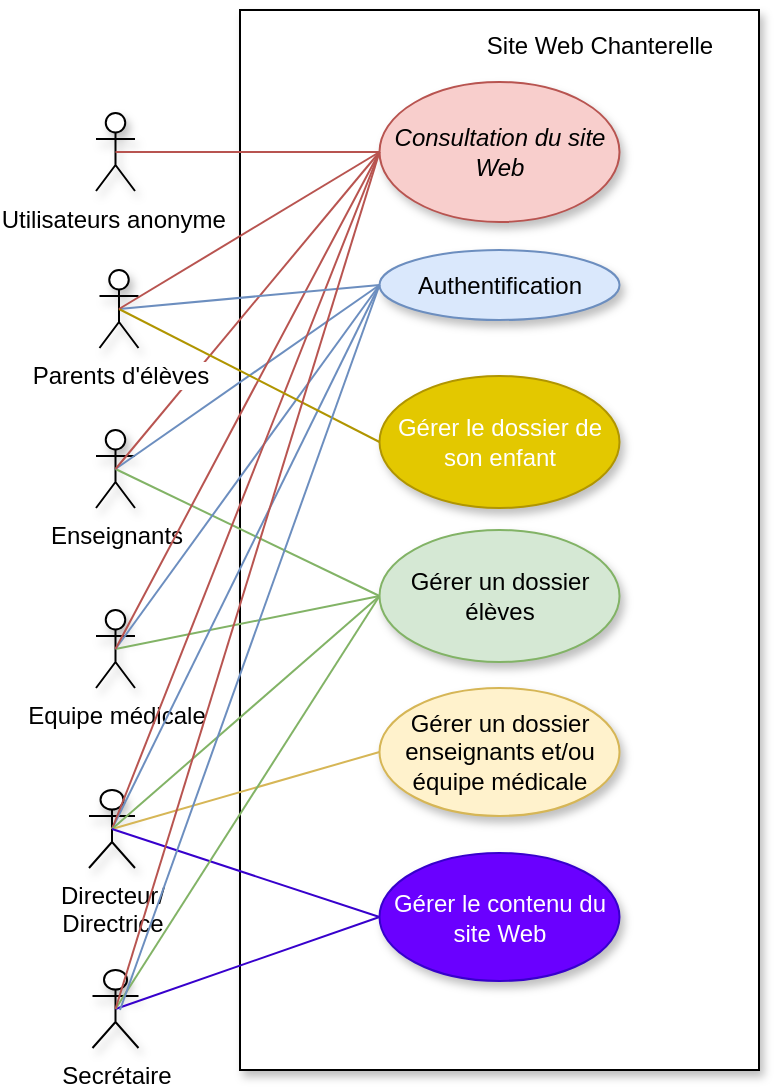 <mxfile version="14.6.13" type="device"><diagram id="maMsxPdhuK5_NCWWJfrH" name="Page-1"><mxGraphModel dx="1422" dy="-55" grid="1" gridSize="10" guides="1" tooltips="1" connect="1" arrows="1" fold="1" page="1" pageScale="1" pageWidth="1169" pageHeight="827" math="0" shadow="0"><root><mxCell id="0"/><mxCell id="1" parent="0"/><mxCell id="rABknibEi5iRRC5_cw0c-26" value="Enseignants" style="shape=umlActor;verticalLabelPosition=bottom;labelBackgroundColor=#ffffff;verticalAlign=top;html=1;outlineConnect=0;aspect=fixed;shadow=1;" parent="1" vertex="1"><mxGeometry x="418" y="1090" width="19.5" height="39" as="geometry"/></mxCell><mxCell id="rABknibEi5iRRC5_cw0c-27" value="" style="rounded=0;whiteSpace=wrap;html=1;fillColor=#ffffff;shadow=1;" parent="1" vertex="1"><mxGeometry x="490" y="880" width="259.5" height="530" as="geometry"/></mxCell><mxCell id="rABknibEi5iRRC5_cw0c-28" value="Site Web Chanterelle" style="text;html=1;strokeColor=none;fillColor=none;align=center;verticalAlign=middle;whiteSpace=wrap;rounded=0;shadow=1;" parent="1" vertex="1"><mxGeometry x="589.5" y="880" width="160" height="36" as="geometry"/></mxCell><mxCell id="rABknibEi5iRRC5_cw0c-29" value="Consultation du site Web" style="ellipse;whiteSpace=wrap;html=1;fillColor=#f8cecc;fontStyle=2;shadow=1;strokeColor=#b85450;" parent="1" vertex="1"><mxGeometry x="559.75" y="916" width="120" height="70" as="geometry"/></mxCell><mxCell id="rABknibEi5iRRC5_cw0c-33" value="Gérer un dossier élèves" style="ellipse;whiteSpace=wrap;html=1;fillColor=#d5e8d4;shadow=1;strokeColor=#82b366;" parent="1" vertex="1"><mxGeometry x="559.75" y="1140" width="120" height="66" as="geometry"/></mxCell><mxCell id="rABknibEi5iRRC5_cw0c-34" value="" style="endArrow=none;html=1;entryX=0.5;entryY=0.5;entryDx=0;entryDy=0;entryPerimeter=0;exitX=0;exitY=0.5;exitDx=0;exitDy=0;shadow=0;fillColor=#d5e8d4;strokeColor=#82b366;" parent="1" source="rABknibEi5iRRC5_cw0c-33" target="rABknibEi5iRRC5_cw0c-26" edge="1"><mxGeometry width="50" height="50" relative="1" as="geometry"><mxPoint x="238" y="1822" as="sourcePoint"/><mxPoint x="288" y="1772" as="targetPoint"/></mxGeometry></mxCell><mxCell id="rABknibEi5iRRC5_cw0c-35" value="Directeur/&lt;br&gt;Directrice" style="shape=umlActor;verticalLabelPosition=bottom;labelBackgroundColor=#ffffff;verticalAlign=top;html=1;outlineConnect=0;aspect=fixed;shadow=1;" parent="1" vertex="1"><mxGeometry x="414.5" y="1270" width="23" height="39" as="geometry"/></mxCell><mxCell id="rABknibEi5iRRC5_cw0c-36" value="Gérer un dossier enseignants et/ou &lt;br&gt;équipe médicale" style="ellipse;whiteSpace=wrap;html=1;shadow=1;fillColor=#fff2cc;strokeColor=#d6b656;" parent="1" vertex="1"><mxGeometry x="559.75" y="1219" width="120" height="64" as="geometry"/></mxCell><mxCell id="rABknibEi5iRRC5_cw0c-37" value="Authentification" style="ellipse;whiteSpace=wrap;html=1;fillColor=#dae8fc;shadow=1;strokeColor=#6c8ebf;" parent="1" vertex="1"><mxGeometry x="559.75" y="1000" width="120" height="35" as="geometry"/></mxCell><mxCell id="rABknibEi5iRRC5_cw0c-40" value="Utilisateurs anonyme&amp;nbsp;&lt;br&gt;" style="shape=umlActor;verticalLabelPosition=bottom;labelBackgroundColor=#ffffff;verticalAlign=top;html=1;outlineConnect=0;aspect=fixed;shadow=1;" parent="1" vertex="1"><mxGeometry x="418" y="931.5" width="19.5" height="39" as="geometry"/></mxCell><mxCell id="rABknibEi5iRRC5_cw0c-41" value="" style="endArrow=none;html=1;entryX=0.5;entryY=0.5;entryDx=0;entryDy=0;entryPerimeter=0;exitX=0;exitY=0.5;exitDx=0;exitDy=0;shadow=0;fillColor=#f8cecc;strokeColor=#b85450;" parent="1" source="rABknibEi5iRRC5_cw0c-29" target="rABknibEi5iRRC5_cw0c-40" edge="1"><mxGeometry width="50" height="50" relative="1" as="geometry"><mxPoint x="151.5" y="1428" as="sourcePoint"/><mxPoint x="201.5" y="1378" as="targetPoint"/></mxGeometry></mxCell><mxCell id="rABknibEi5iRRC5_cw0c-42" value="" style="endArrow=none;html=1;entryX=0.5;entryY=0.5;entryDx=0;entryDy=0;entryPerimeter=0;exitX=0;exitY=0.5;exitDx=0;exitDy=0;shadow=0;fillColor=#fff2cc;strokeColor=#d6b656;" parent="1" source="rABknibEi5iRRC5_cw0c-36" target="rABknibEi5iRRC5_cw0c-35" edge="1"><mxGeometry width="50" height="50" relative="1" as="geometry"><mxPoint x="191" y="1689" as="sourcePoint"/><mxPoint x="241" y="1639" as="targetPoint"/></mxGeometry></mxCell><mxCell id="rABknibEi5iRRC5_cw0c-46" value="Equipe médicale" style="shape=umlActor;verticalLabelPosition=bottom;labelBackgroundColor=#ffffff;verticalAlign=top;html=1;outlineConnect=0;aspect=fixed;shadow=1;" parent="1" vertex="1"><mxGeometry x="418" y="1180" width="19.5" height="39" as="geometry"/></mxCell><mxCell id="rABknibEi5iRRC5_cw0c-49" value="" style="endArrow=none;html=1;entryX=0;entryY=0.5;entryDx=0;entryDy=0;exitX=0.5;exitY=0.5;exitDx=0;exitDy=0;exitPerimeter=0;shadow=0;fillColor=#d5e8d4;strokeColor=#82b366;" parent="1" source="rABknibEi5iRRC5_cw0c-46" target="rABknibEi5iRRC5_cw0c-33" edge="1"><mxGeometry width="50" height="50" relative="1" as="geometry"><mxPoint x="136" y="1550" as="sourcePoint"/><mxPoint x="513.5" y="1385" as="targetPoint"/></mxGeometry></mxCell><mxCell id="rABknibEi5iRRC5_cw0c-52" value="" style="endArrow=none;html=1;entryX=0;entryY=0.5;entryDx=0;entryDy=0;exitX=0.5;exitY=0.5;exitDx=0;exitDy=0;exitPerimeter=0;fillColor=#dae8fc;strokeColor=#6c8ebf;" parent="1" source="rABknibEi5iRRC5_cw0c-35" target="rABknibEi5iRRC5_cw0c-37" edge="1"><mxGeometry width="50" height="50" relative="1" as="geometry"><mxPoint x="223.5" y="1425" as="sourcePoint"/><mxPoint x="273.5" y="1375" as="targetPoint"/></mxGeometry></mxCell><mxCell id="rABknibEi5iRRC5_cw0c-53" value="" style="endArrow=none;html=1;exitX=0.5;exitY=0.5;exitDx=0;exitDy=0;exitPerimeter=0;entryX=0;entryY=0.5;entryDx=0;entryDy=0;fillColor=#dae8fc;strokeColor=#6c8ebf;" parent="1" source="rABknibEi5iRRC5_cw0c-26" target="rABknibEi5iRRC5_cw0c-37" edge="1"><mxGeometry width="50" height="50" relative="1" as="geometry"><mxPoint x="163.5" y="1475" as="sourcePoint"/><mxPoint x="549.5" y="1165" as="targetPoint"/></mxGeometry></mxCell><mxCell id="rABknibEi5iRRC5_cw0c-54" value="" style="endArrow=none;html=1;entryX=0;entryY=0.5;entryDx=0;entryDy=0;exitX=0.5;exitY=0.5;exitDx=0;exitDy=0;exitPerimeter=0;fillColor=#dae8fc;strokeColor=#6c8ebf;" parent="1" source="rABknibEi5iRRC5_cw0c-46" target="rABknibEi5iRRC5_cw0c-37" edge="1"><mxGeometry width="50" height="50" relative="1" as="geometry"><mxPoint x="133.5" y="1495" as="sourcePoint"/><mxPoint x="183.5" y="1445" as="targetPoint"/></mxGeometry></mxCell><mxCell id="Fjt4PGf7WcgYRGkUuZBp-3" value="" style="endArrow=none;html=1;exitX=0.5;exitY=0.5;exitDx=0;exitDy=0;exitPerimeter=0;entryX=0;entryY=0.5;entryDx=0;entryDy=0;fillColor=#f8cecc;strokeColor=#b85450;" parent="1" source="rABknibEi5iRRC5_cw0c-35" target="rABknibEi5iRRC5_cw0c-29" edge="1"><mxGeometry width="50" height="50" relative="1" as="geometry"><mxPoint x="560" y="1220" as="sourcePoint"/><mxPoint x="610" y="1170" as="targetPoint"/></mxGeometry></mxCell><mxCell id="Fjt4PGf7WcgYRGkUuZBp-8" value="" style="endArrow=none;html=1;exitX=0.5;exitY=0.5;exitDx=0;exitDy=0;shadow=0;exitPerimeter=0;entryX=0;entryY=0.5;entryDx=0;entryDy=0;fillColor=#f8cecc;strokeColor=#b85450;" parent="1" source="rABknibEi5iRRC5_cw0c-26" target="rABknibEi5iRRC5_cw0c-29" edge="1"><mxGeometry width="50" height="50" relative="1" as="geometry"><mxPoint x="180" y="980" as="sourcePoint"/><mxPoint x="560" y="1110" as="targetPoint"/></mxGeometry></mxCell><mxCell id="Fjt4PGf7WcgYRGkUuZBp-11" value="" style="endArrow=none;html=1;entryX=0;entryY=0.5;entryDx=0;entryDy=0;exitX=0.5;exitY=0.5;exitDx=0;exitDy=0;shadow=0;exitPerimeter=0;fillColor=#f8cecc;strokeColor=#b85450;" parent="1" source="rABknibEi5iRRC5_cw0c-46" target="rABknibEi5iRRC5_cw0c-29" edge="1"><mxGeometry width="50" height="50" relative="1" as="geometry"><mxPoint x="170" y="1140" as="sourcePoint"/><mxPoint x="38" y="1140" as="targetPoint"/></mxGeometry></mxCell><mxCell id="Fjt4PGf7WcgYRGkUuZBp-12" value="" style="endArrow=none;html=1;exitX=0.5;exitY=0.5;exitDx=0;exitDy=0;exitPerimeter=0;shadow=0;fillColor=#d5e8d4;strokeColor=#82b366;entryX=0;entryY=0.5;entryDx=0;entryDy=0;" parent="1" source="rABknibEi5iRRC5_cw0c-35" target="rABknibEi5iRRC5_cw0c-33" edge="1"><mxGeometry width="50" height="50" relative="1" as="geometry"><mxPoint x="437.75" y="1292" as="sourcePoint"/><mxPoint x="560" y="1280" as="targetPoint"/></mxGeometry></mxCell><mxCell id="Fjt4PGf7WcgYRGkUuZBp-13" value="" style="endArrow=none;html=1;entryX=0.5;entryY=0.5;entryDx=0;entryDy=0;entryPerimeter=0;exitX=0;exitY=0.5;exitDx=0;exitDy=0;shadow=0;fillColor=#6a00ff;strokeColor=#3700CC;" parent="1" source="Fjt4PGf7WcgYRGkUuZBp-16" target="rABknibEi5iRRC5_cw0c-35" edge="1"><mxGeometry width="50" height="50" relative="1" as="geometry"><mxPoint x="190" y="1070" as="sourcePoint"/><mxPoint x="58" y="1070" as="targetPoint"/></mxGeometry></mxCell><mxCell id="Fjt4PGf7WcgYRGkUuZBp-14" value="Parents d'élèves" style="shape=umlActor;verticalLabelPosition=bottom;labelBackgroundColor=#ffffff;verticalAlign=top;html=1;outlineConnect=0;aspect=fixed;shadow=1;" parent="1" vertex="1"><mxGeometry x="419.75" y="1010" width="19.5" height="39" as="geometry"/></mxCell><mxCell id="Fjt4PGf7WcgYRGkUuZBp-15" value="Gérer le dossier de son enfant" style="ellipse;whiteSpace=wrap;html=1;fillColor=#e3c800;shadow=1;strokeColor=#B09500;fontColor=#ffffff;" parent="1" vertex="1"><mxGeometry x="559.75" y="1063" width="120" height="66" as="geometry"/></mxCell><mxCell id="Fjt4PGf7WcgYRGkUuZBp-16" value="Gérer le contenu du site Web" style="ellipse;whiteSpace=wrap;html=1;shadow=1;fillColor=#6a00ff;strokeColor=#3700CC;fontColor=#ffffff;" parent="1" vertex="1"><mxGeometry x="559.75" y="1301.5" width="120" height="64" as="geometry"/></mxCell><mxCell id="Fjt4PGf7WcgYRGkUuZBp-19" value="" style="endArrow=none;html=1;entryX=0;entryY=0.5;entryDx=0;entryDy=0;exitX=0.5;exitY=0.5;exitDx=0;exitDy=0;exitPerimeter=0;fillColor=#dae8fc;strokeColor=#6c8ebf;" parent="1" source="Fjt4PGf7WcgYRGkUuZBp-14" target="rABknibEi5iRRC5_cw0c-37" edge="1"><mxGeometry width="50" height="50" relative="1" as="geometry"><mxPoint x="439.5" y="1373.5" as="sourcePoint"/><mxPoint x="569.75" y="1027.5" as="targetPoint"/></mxGeometry></mxCell><mxCell id="Fjt4PGf7WcgYRGkUuZBp-20" value="" style="endArrow=none;html=1;entryX=0;entryY=0.5;entryDx=0;entryDy=0;exitX=0.5;exitY=0.5;exitDx=0;exitDy=0;shadow=0;fillColor=#e3c800;strokeColor=#B09500;exitPerimeter=0;" parent="1" source="Fjt4PGf7WcgYRGkUuZBp-14" target="Fjt4PGf7WcgYRGkUuZBp-15" edge="1"><mxGeometry width="50" height="50" relative="1" as="geometry"><mxPoint x="569.75" y="1183" as="sourcePoint"/><mxPoint x="441.25" y="1209.5" as="targetPoint"/></mxGeometry></mxCell><mxCell id="Fjt4PGf7WcgYRGkUuZBp-23" value="" style="endArrow=none;html=1;entryX=0.5;entryY=0.5;entryDx=0;entryDy=0;entryPerimeter=0;exitX=0;exitY=0.5;exitDx=0;exitDy=0;shadow=0;fillColor=#f8cecc;strokeColor=#b85450;" parent="1" source="rABknibEi5iRRC5_cw0c-29" target="Fjt4PGf7WcgYRGkUuZBp-14" edge="1"><mxGeometry width="50" height="50" relative="1" as="geometry"><mxPoint x="569.75" y="961" as="sourcePoint"/><mxPoint x="437.75" y="961" as="targetPoint"/></mxGeometry></mxCell><mxCell id="t7_tfOSp9bGFt5BBRoP3-1" value="Secrétaire" style="shape=umlActor;verticalLabelPosition=bottom;labelBackgroundColor=#ffffff;verticalAlign=top;html=1;outlineConnect=0;aspect=fixed;shadow=1;" vertex="1" parent="1"><mxGeometry x="416.25" y="1360" width="23" height="39" as="geometry"/></mxCell><mxCell id="t7_tfOSp9bGFt5BBRoP3-3" value="" style="endArrow=none;html=1;entryX=0.5;entryY=0.5;entryDx=0;entryDy=0;entryPerimeter=0;exitX=0;exitY=0.5;exitDx=0;exitDy=0;shadow=0;fillColor=#6a00ff;strokeColor=#3700CC;" edge="1" parent="1" source="Fjt4PGf7WcgYRGkUuZBp-16" target="t7_tfOSp9bGFt5BBRoP3-1"><mxGeometry width="50" height="50" relative="1" as="geometry"><mxPoint x="569.75" y="1343.5" as="sourcePoint"/><mxPoint x="436" y="1299.5" as="targetPoint"/></mxGeometry></mxCell><mxCell id="t7_tfOSp9bGFt5BBRoP3-4" value="" style="endArrow=none;html=1;entryX=0.5;entryY=0.5;entryDx=0;entryDy=0;entryPerimeter=0;exitX=0;exitY=0.5;exitDx=0;exitDy=0;shadow=0;fillColor=#d5e8d4;strokeColor=#82b366;" edge="1" parent="1" source="rABknibEi5iRRC5_cw0c-33" target="t7_tfOSp9bGFt5BBRoP3-1"><mxGeometry width="50" height="50" relative="1" as="geometry"><mxPoint x="559.75" y="1412" as="sourcePoint"/><mxPoint x="437.75" y="1389.5" as="targetPoint"/></mxGeometry></mxCell><mxCell id="t7_tfOSp9bGFt5BBRoP3-5" value="" style="endArrow=none;html=1;exitX=0.5;exitY=0.5;exitDx=0;exitDy=0;exitPerimeter=0;entryX=0;entryY=0.5;entryDx=0;entryDy=0;fillColor=#f8cecc;strokeColor=#b85450;" edge="1" parent="1" source="t7_tfOSp9bGFt5BBRoP3-1" target="rABknibEi5iRRC5_cw0c-29"><mxGeometry width="50" height="50" relative="1" as="geometry"><mxPoint x="436" y="1299.5" as="sourcePoint"/><mxPoint x="569.75" y="961" as="targetPoint"/></mxGeometry></mxCell><mxCell id="t7_tfOSp9bGFt5BBRoP3-6" value="" style="endArrow=none;html=1;entryX=0;entryY=0.5;entryDx=0;entryDy=0;fillColor=#dae8fc;strokeColor=#6c8ebf;" edge="1" parent="1" target="rABknibEi5iRRC5_cw0c-37"><mxGeometry width="50" height="50" relative="1" as="geometry"><mxPoint x="430" y="1380" as="sourcePoint"/><mxPoint x="569.75" y="1027.5" as="targetPoint"/></mxGeometry></mxCell></root></mxGraphModel></diagram></mxfile>